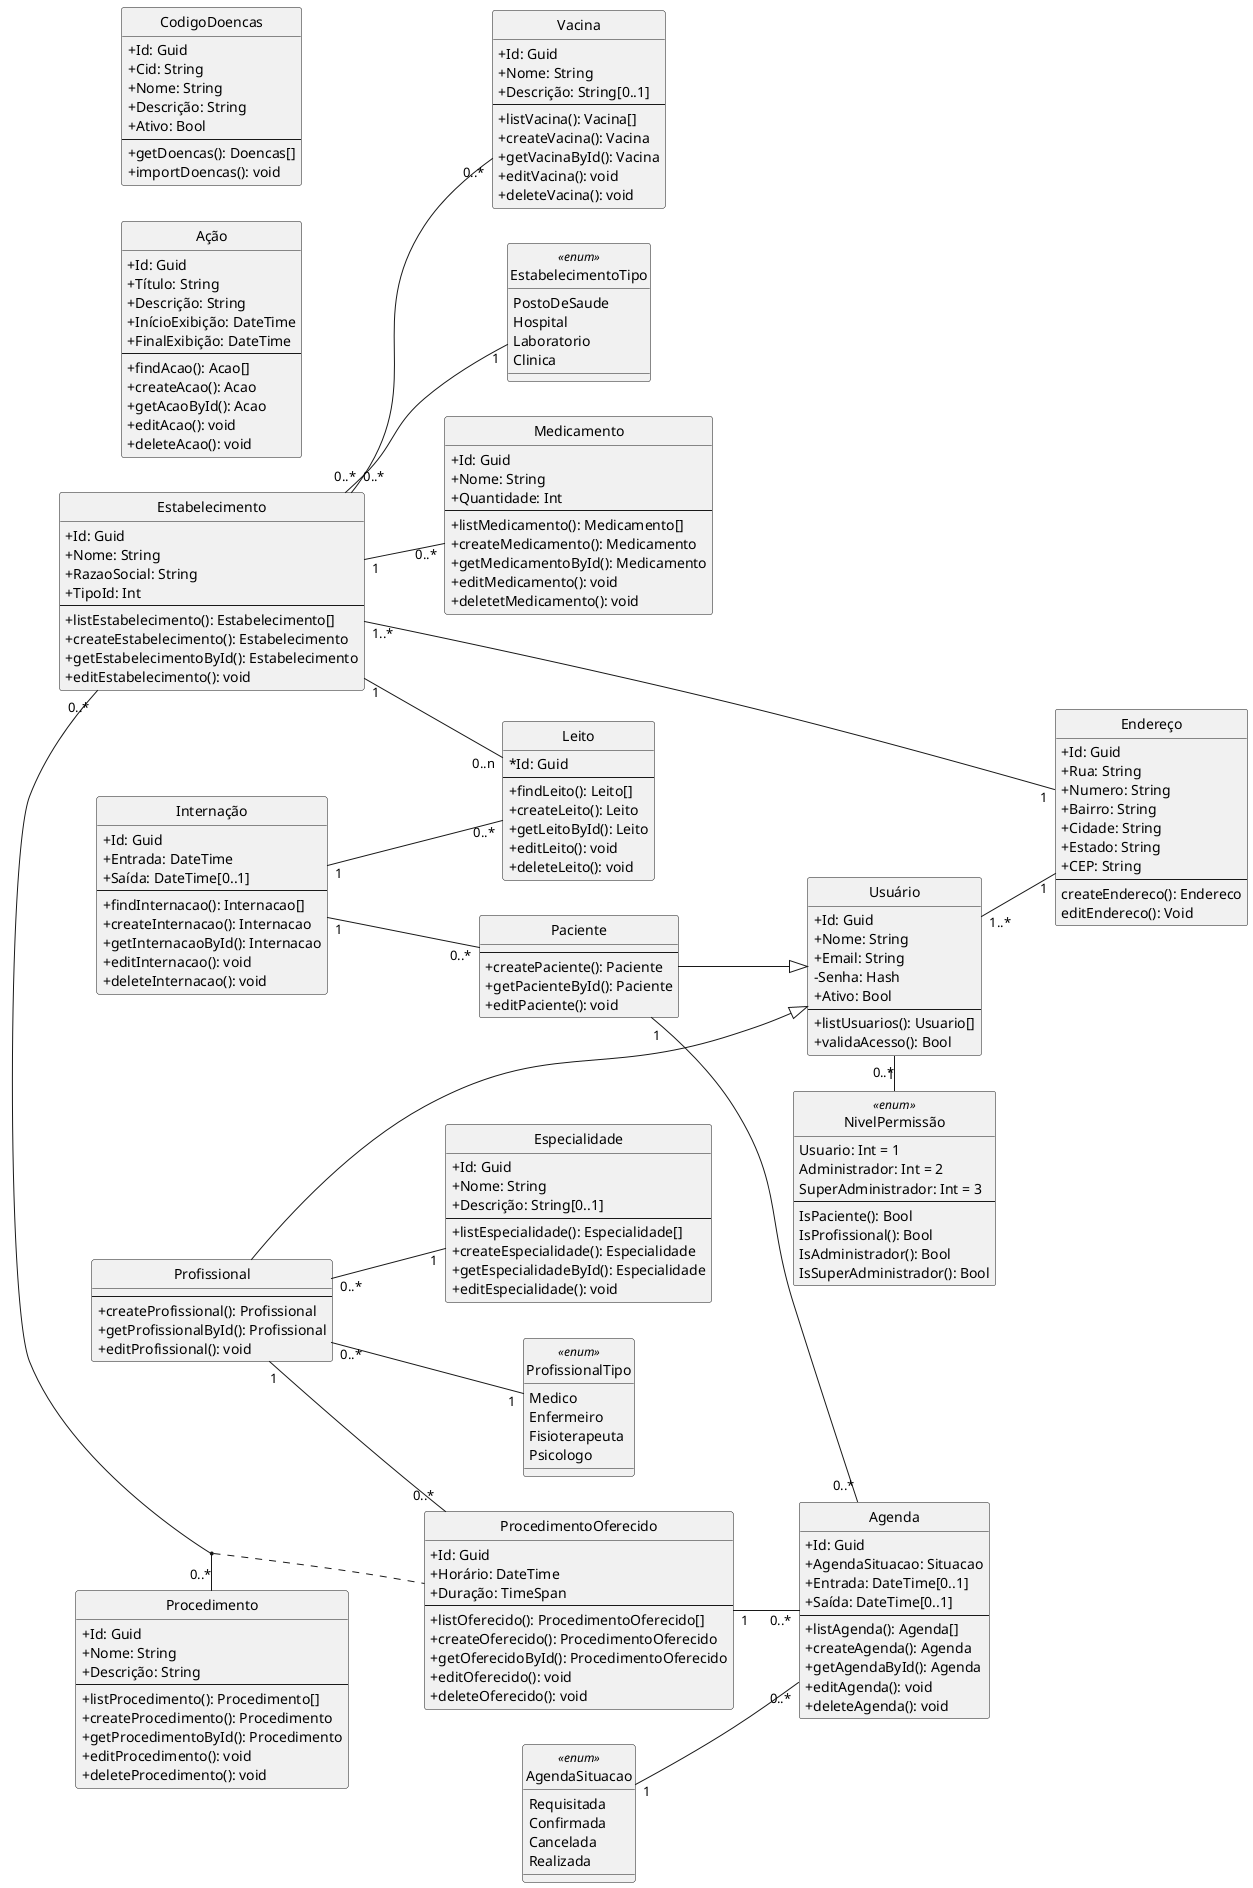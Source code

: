 @startuml Classes
left to right direction

' hide the spot
hide circle

' hide visibility icon
skinparam classAttributeIconSize 0

class "Endereço" as endereco {
  +Id: Guid
  +Rua: String 
  +Numero: String 
  +Bairro: String 
  +Cidade: String 
  +Estado: String 
  +CEP: String
  --
  createEndereco(): Endereco
  editEndereco(): Void
}

enum "NivelPermissão" as permissao <<enum>> {
    Usuario: Int = 1
    Administrador: Int = 2
    SuperAdministrador: Int = 3
    --
    IsPaciente(): Bool
    IsProfissional(): Bool
    IsAdministrador(): Bool
    IsSuperAdministrador(): Bool
}

class "Usuário" as usuario {
  +Id: Guid
  +Nome: String
  +Email: String
  -Senha: Hash
  +Ativo: Bool
  --
  +listUsuarios(): Usuario[]
  +validaAcesso(): Bool
}

usuario "0..*"-"1" permissao
usuario "1..*"--"1" endereco

class "Paciente" as paciente {
  --
  +createPaciente(): Paciente
  +getPacienteById(): Paciente
  +editPaciente(): void
}

paciente --|> usuario

class "Profissional" as profissional {
  --
  +createProfissional(): Profissional
  +getProfissionalById(): Profissional
  +editProfissional(): void
}

profissional --|> usuario

class "Especialidade" as especialidade {
  +Id: Guid
  +Nome: String
  +Descrição: String[0..1]
  --
  +listEspecialidade(): Especialidade[]
  +createEspecialidade(): Especialidade
  +getEspecialidadeById(): Especialidade
  +editEspecialidade(): void
}

profissional "0..*"--"1" especialidade

enum "ProfissionalTipo" as profissional_tipo <<enum>> {
    Medico
    Enfermeiro
    Fisioterapeuta
    Psicologo
}

profissional "0..*"--"1" profissional_tipo

class "Estabelecimento" as estabelecimento {
  +Id: Guid
  +Nome: String
  +RazaoSocial: String
  +TipoId: Int
  --
  +listEstabelecimento(): Estabelecimento[]
  +createEstabelecimento(): Estabelecimento
  +getEstabelecimentoById(): Estabelecimento
  +editEstabelecimento(): void
}

estabelecimento "1..*"--"1" endereco

enum "EstabelecimentoTipo" as estabelecimento_tipo <<enum>> {
    PostoDeSaude
    Hospital
    Laboratorio
    Clinica
}

estabelecimento "0..*"--"1" estabelecimento_tipo

class "Medicamento" as medicamento {
  +Id: Guid
  +Nome: String
  +Quantidade: Int
  --
  +listMedicamento(): Medicamento[]
  +createMedicamento(): Medicamento
  +getMedicamentoById(): Medicamento
  +editMedicamento(): void
  +deletetMedicamento(): void
}

estabelecimento "1"--"0..*" medicamento

class "Vacina" as vacina {
  +Id: Guid
  +Nome: String
  +Descrição: String[0..1]
  --
  +listVacina(): Vacina[]
  +createVacina(): Vacina
  +getVacinaById(): Vacina
  +editVacina(): void
  +deleteVacina(): void
}

estabelecimento "0..*"--"0..*" vacina

class "Procedimento" as procedimento {
  +Id: Guid
  +Nome: String
  +Descrição: String
  --
  +listProcedimento(): Procedimento[]
  +createProcedimento(): Procedimento
  +getProcedimentoById(): Procedimento
  +editProcedimento(): void
  +deleteProcedimento(): void
}

estabelecimento "0..*"-"0..*" procedimento

class "ProcedimentoOferecido" as proc_oferecido {
  +Id: Guid
  +Horário: DateTime
  +Duração: TimeSpan
  --
  +listOferecido(): ProcedimentoOferecido[]
  +createOferecido(): ProcedimentoOferecido
  +getOferecidoById(): ProcedimentoOferecido
  +editOferecido(): void
  +deleteOferecido(): void
}

(estabelecimento, procedimento) . proc_oferecido
profissional "1"--"0..*" proc_oferecido

enum "AgendaSituacao" as agenda_situacao <<enum>> {
    Requisitada
    Confirmada
    Cancelada
    Realizada
}

class "Agenda" as agenda {
  +Id: Guid
  +AgendaSituacao: Situacao
  +Entrada: DateTime[0..1]
  +Saída: DateTime[0..1]
  --
  +listAgenda(): Agenda[]
  +createAgenda(): Agenda
  +getAgendaById(): Agenda
  +editAgenda(): void
  +deleteAgenda(): void
}

agenda_situacao "1"--"0..*" agenda
paciente "1"--"0..*" agenda
proc_oferecido "1"--"0..*" agenda

class "Leito" as leito {
  *Id: Guid
  --
  +findLeito(): Leito[]
  +createLeito(): Leito
  +getLeitoById(): Leito
  +editLeito(): void
  +deleteLeito(): void
}

estabelecimento "1"--"0..n" leito

class "Internação" as internacao {
  +Id: Guid
  +Entrada: DateTime
  +Saída: DateTime[0..1]
  --
  +findInternacao(): Internacao[]
  +createInternacao(): Internacao
  +getInternacaoById(): Internacao
  +editInternacao(): void
  +deleteInternacao(): void
}

internacao "1"--"0..*" leito
internacao "1"--"0..*" paciente

class "Ação" as acao {
  +Id: Guid
  +Título: String
  +Descrição: String
  +InícioExibição: DateTime
  +FinalExibição: DateTime
  --
  +findAcao(): Acao[]
  +createAcao(): Acao
  +getAcaoById(): Acao
  +editAcao(): void
  +deleteAcao(): void
}

class "CodigoDoencas" as doencas {
  +Id: Guid
  +Cid: String
  +Nome: String
  +Descrição: String
  +Ativo: Bool
  --
  +getDoencas(): Doencas[]
  +importDoencas(): void
}

@enduml
